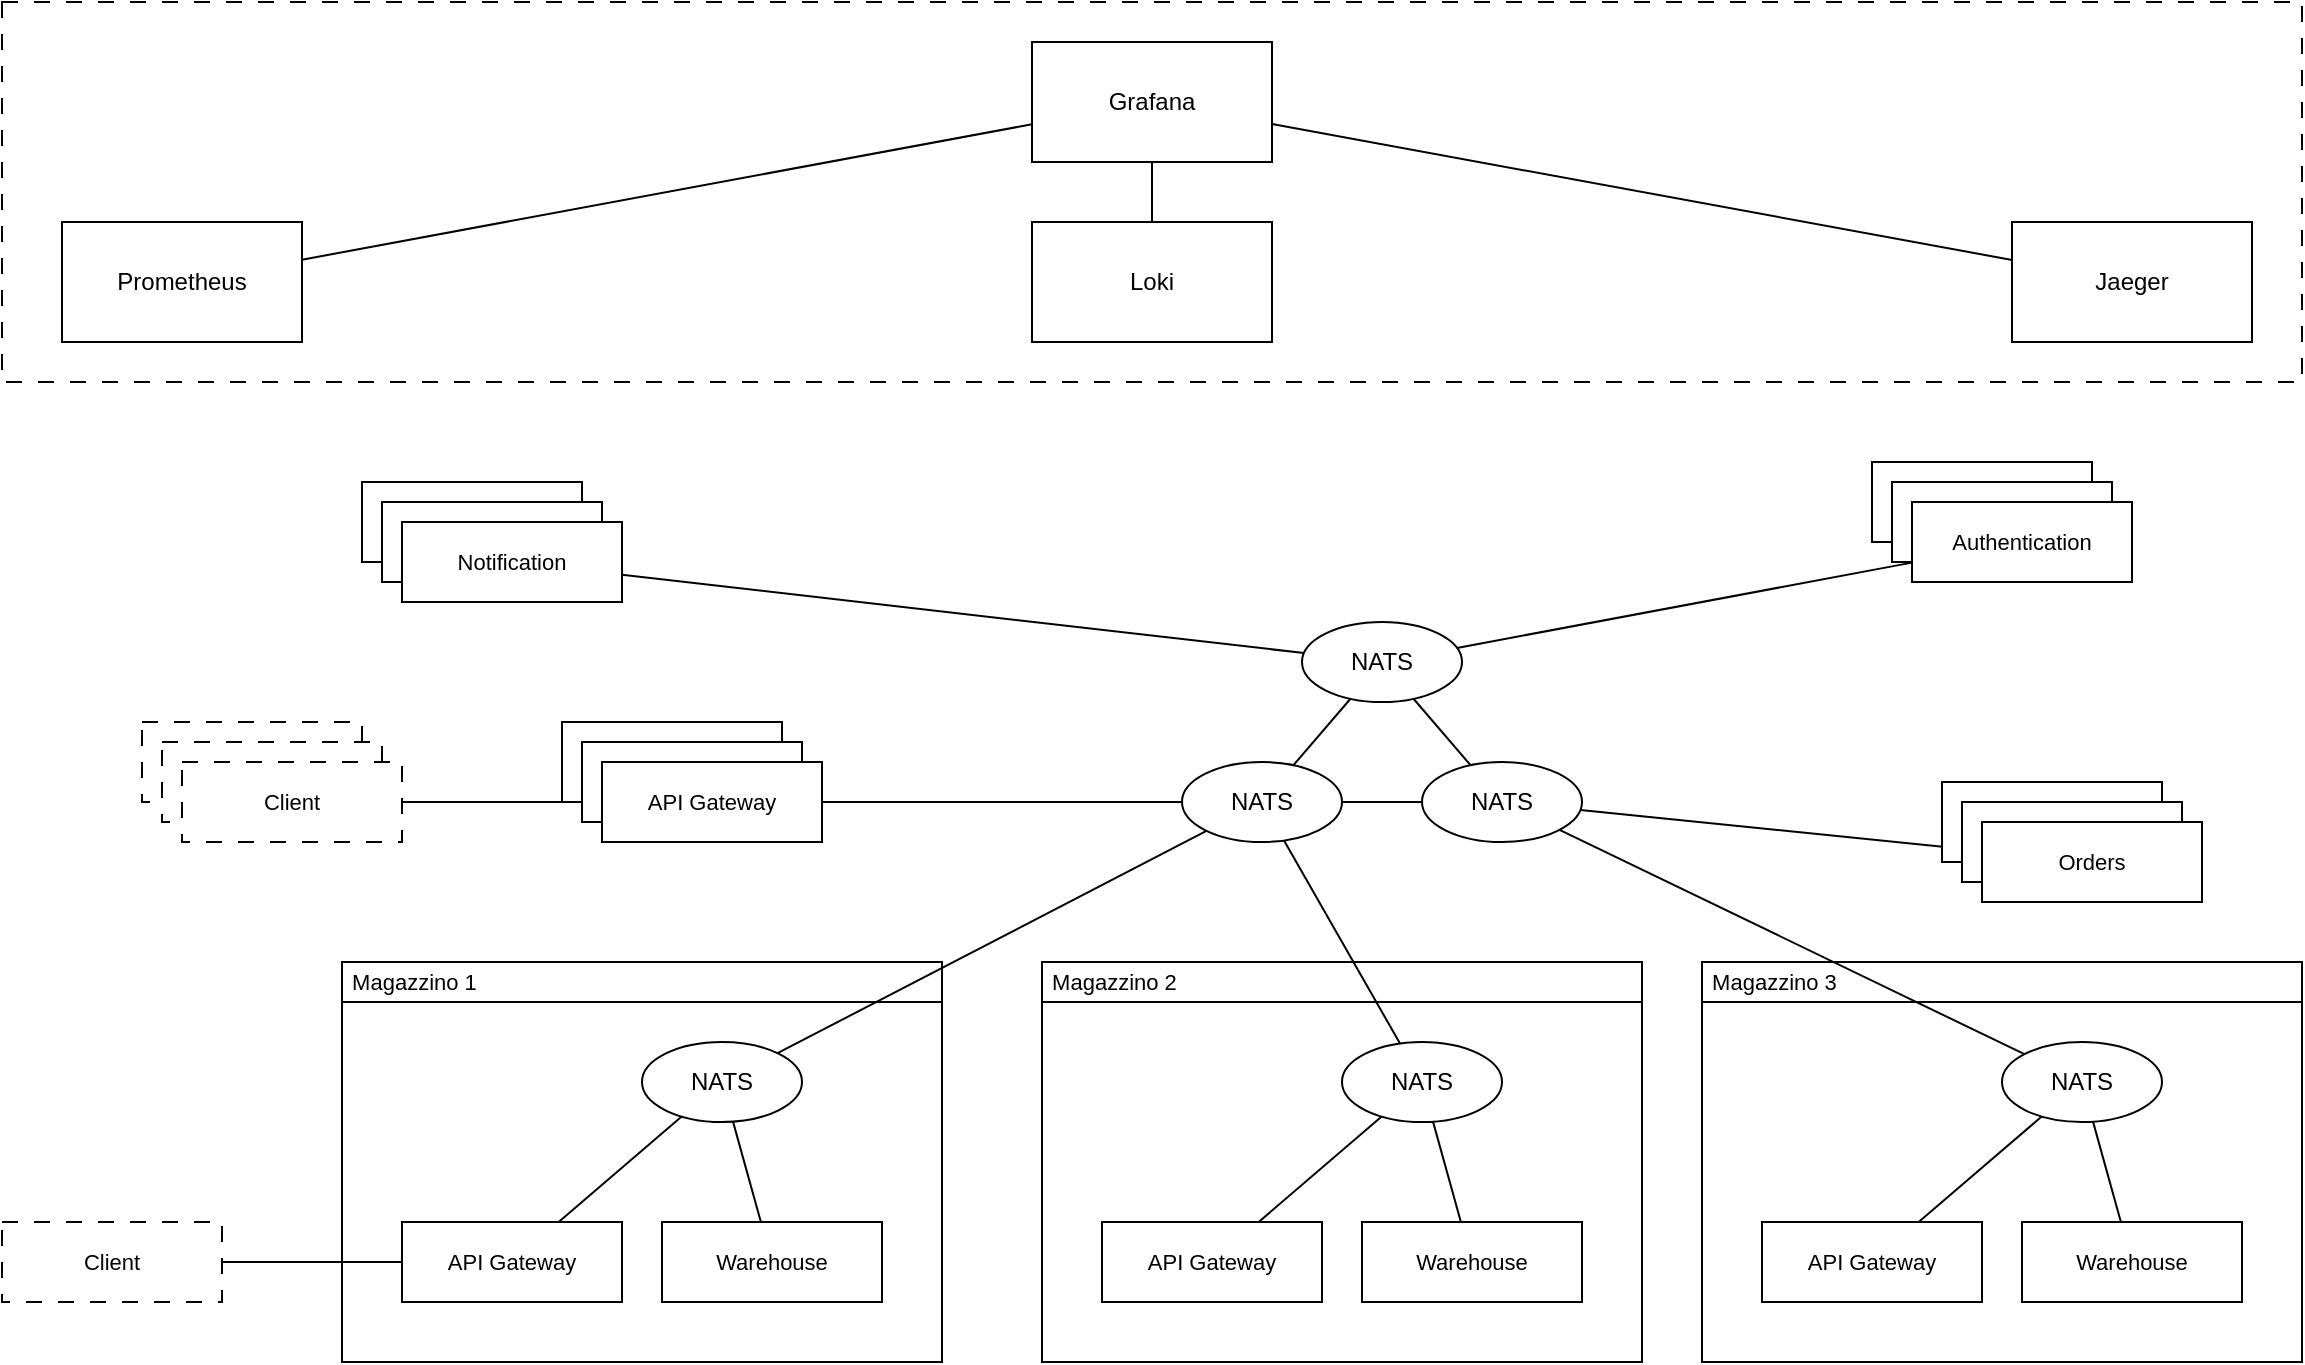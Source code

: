 <mxfile version="26.2.9">
  <diagram name="Pagina-1" id="GbZ07KO3l87yXFm8Z4hl">
    <mxGraphModel dx="1566" dy="769" grid="1" gridSize="10" guides="1" tooltips="1" connect="1" arrows="1" fold="1" page="1" pageScale="1" pageWidth="10000" pageHeight="10000" math="0" shadow="0">
      <root>
        <mxCell id="0" />
        <mxCell id="1" parent="0" />
        <mxCell id="BiPedtlE2i4GuzgPE2tk-40" value="" style="rounded=0;whiteSpace=wrap;html=1;fontFamily=Helvetica;fontSize=11;fontColor=default;labelBackgroundColor=default;" parent="1" vertex="1">
          <mxGeometry x="500" y="740" width="300" height="200" as="geometry" />
        </mxCell>
        <mxCell id="BiPedtlE2i4GuzgPE2tk-41" value="&amp;nbsp;Magazzino 1" style="rounded=0;whiteSpace=wrap;html=1;fontFamily=Helvetica;fontSize=11;fontColor=default;labelBackgroundColor=default;align=left;" parent="1" vertex="1">
          <mxGeometry x="500" y="740" width="300" height="20" as="geometry" />
        </mxCell>
        <mxCell id="BiPedtlE2i4GuzgPE2tk-34" style="edgeStyle=none;shape=connector;rounded=0;orthogonalLoop=1;jettySize=auto;html=1;strokeColor=default;align=center;verticalAlign=middle;fontFamily=Helvetica;fontSize=11;fontColor=default;labelBackgroundColor=default;startFill=0;endArrow=none;" parent="1" source="BiPedtlE2i4GuzgPE2tk-33" target="BiPedtlE2i4GuzgPE2tk-24" edge="1">
          <mxGeometry relative="1" as="geometry" />
        </mxCell>
        <mxCell id="BiPedtlE2i4GuzgPE2tk-5" style="rounded=0;orthogonalLoop=1;jettySize=auto;html=1;endArrow=none;startFill=0;" parent="1" source="BiPedtlE2i4GuzgPE2tk-2" target="BiPedtlE2i4GuzgPE2tk-3" edge="1">
          <mxGeometry relative="1" as="geometry" />
        </mxCell>
        <mxCell id="BiPedtlE2i4GuzgPE2tk-2" value="&lt;div&gt;NATS&lt;/div&gt;" style="ellipse;whiteSpace=wrap;html=1;" parent="1" vertex="1">
          <mxGeometry x="920" y="640" width="80" height="40" as="geometry" />
        </mxCell>
        <mxCell id="BiPedtlE2i4GuzgPE2tk-3" value="&lt;div&gt;NATS&lt;/div&gt;" style="ellipse;whiteSpace=wrap;html=1;" parent="1" vertex="1">
          <mxGeometry x="980" y="570" width="80" height="40" as="geometry" />
        </mxCell>
        <mxCell id="BiPedtlE2i4GuzgPE2tk-6" style="edgeStyle=none;shape=connector;rounded=0;orthogonalLoop=1;jettySize=auto;html=1;strokeColor=default;align=center;verticalAlign=middle;fontFamily=Helvetica;fontSize=11;fontColor=default;labelBackgroundColor=default;startFill=0;endArrow=none;" parent="1" source="BiPedtlE2i4GuzgPE2tk-4" target="BiPedtlE2i4GuzgPE2tk-3" edge="1">
          <mxGeometry relative="1" as="geometry" />
        </mxCell>
        <mxCell id="BiPedtlE2i4GuzgPE2tk-7" style="edgeStyle=none;shape=connector;rounded=0;orthogonalLoop=1;jettySize=auto;html=1;strokeColor=default;align=center;verticalAlign=middle;fontFamily=Helvetica;fontSize=11;fontColor=default;labelBackgroundColor=default;startFill=0;endArrow=none;" parent="1" source="BiPedtlE2i4GuzgPE2tk-4" target="BiPedtlE2i4GuzgPE2tk-2" edge="1">
          <mxGeometry relative="1" as="geometry" />
        </mxCell>
        <mxCell id="BiPedtlE2i4GuzgPE2tk-4" value="&lt;div&gt;NATS&lt;/div&gt;" style="ellipse;whiteSpace=wrap;html=1;" parent="1" vertex="1">
          <mxGeometry x="1040" y="640" width="80" height="40" as="geometry" />
        </mxCell>
        <mxCell id="BiPedtlE2i4GuzgPE2tk-8" value="Authentication" style="rounded=0;whiteSpace=wrap;html=1;fontFamily=Helvetica;fontSize=11;fontColor=default;labelBackgroundColor=default;" parent="1" vertex="1">
          <mxGeometry x="1265" y="490" width="110" height="40" as="geometry" />
        </mxCell>
        <mxCell id="BiPedtlE2i4GuzgPE2tk-11" style="edgeStyle=none;shape=connector;rounded=0;orthogonalLoop=1;jettySize=auto;html=1;strokeColor=default;align=center;verticalAlign=middle;fontFamily=Helvetica;fontSize=11;fontColor=default;labelBackgroundColor=default;startFill=0;endArrow=none;" parent="1" source="BiPedtlE2i4GuzgPE2tk-10" target="BiPedtlE2i4GuzgPE2tk-3" edge="1">
          <mxGeometry relative="1" as="geometry" />
        </mxCell>
        <mxCell id="BiPedtlE2i4GuzgPE2tk-9" value="Authentication" style="rounded=0;whiteSpace=wrap;html=1;fontFamily=Helvetica;fontSize=11;fontColor=default;labelBackgroundColor=default;" parent="1" vertex="1">
          <mxGeometry x="1275" y="500" width="110" height="40" as="geometry" />
        </mxCell>
        <mxCell id="BiPedtlE2i4GuzgPE2tk-10" value="Authentication" style="rounded=0;whiteSpace=wrap;html=1;fontFamily=Helvetica;fontSize=11;fontColor=default;labelBackgroundColor=default;" parent="1" vertex="1">
          <mxGeometry x="1285" y="510" width="110" height="40" as="geometry" />
        </mxCell>
        <mxCell id="BiPedtlE2i4GuzgPE2tk-16" style="edgeStyle=none;shape=connector;rounded=0;orthogonalLoop=1;jettySize=auto;html=1;strokeColor=default;align=center;verticalAlign=middle;fontFamily=Helvetica;fontSize=11;fontColor=default;labelBackgroundColor=default;startFill=0;endArrow=none;" parent="1" source="BiPedtlE2i4GuzgPE2tk-15" target="BiPedtlE2i4GuzgPE2tk-4" edge="1">
          <mxGeometry relative="1" as="geometry" />
        </mxCell>
        <mxCell id="BiPedtlE2i4GuzgPE2tk-13" value="Orders" style="rounded=0;whiteSpace=wrap;html=1;fontFamily=Helvetica;fontSize=11;fontColor=default;labelBackgroundColor=default;" parent="1" vertex="1">
          <mxGeometry x="1300" y="650" width="110" height="40" as="geometry" />
        </mxCell>
        <mxCell id="BiPedtlE2i4GuzgPE2tk-14" value="Orders" style="rounded=0;whiteSpace=wrap;html=1;fontFamily=Helvetica;fontSize=11;fontColor=default;labelBackgroundColor=default;" parent="1" vertex="1">
          <mxGeometry x="1310" y="660" width="110" height="40" as="geometry" />
        </mxCell>
        <mxCell id="BiPedtlE2i4GuzgPE2tk-15" value="Orders" style="rounded=0;whiteSpace=wrap;html=1;fontFamily=Helvetica;fontSize=11;fontColor=default;labelBackgroundColor=default;" parent="1" vertex="1">
          <mxGeometry x="1320" y="670" width="110" height="40" as="geometry" />
        </mxCell>
        <mxCell id="BiPedtlE2i4GuzgPE2tk-17" value="Authentication" style="rounded=0;whiteSpace=wrap;html=1;fontFamily=Helvetica;fontSize=11;fontColor=default;labelBackgroundColor=default;" parent="1" vertex="1">
          <mxGeometry x="510" y="500" width="110" height="40" as="geometry" />
        </mxCell>
        <mxCell id="BiPedtlE2i4GuzgPE2tk-18" value="Authentication" style="rounded=0;whiteSpace=wrap;html=1;fontFamily=Helvetica;fontSize=11;fontColor=default;labelBackgroundColor=default;" parent="1" vertex="1">
          <mxGeometry x="520" y="510" width="110" height="40" as="geometry" />
        </mxCell>
        <mxCell id="BiPedtlE2i4GuzgPE2tk-20" style="edgeStyle=none;shape=connector;rounded=0;orthogonalLoop=1;jettySize=auto;html=1;strokeColor=default;align=center;verticalAlign=middle;fontFamily=Helvetica;fontSize=11;fontColor=default;labelBackgroundColor=default;startFill=0;endArrow=none;" parent="1" source="BiPedtlE2i4GuzgPE2tk-19" target="BiPedtlE2i4GuzgPE2tk-3" edge="1">
          <mxGeometry relative="1" as="geometry" />
        </mxCell>
        <mxCell id="BiPedtlE2i4GuzgPE2tk-19" value="Notification" style="rounded=0;whiteSpace=wrap;html=1;fontFamily=Helvetica;fontSize=11;fontColor=default;labelBackgroundColor=default;" parent="1" vertex="1">
          <mxGeometry x="530" y="520" width="110" height="40" as="geometry" />
        </mxCell>
        <mxCell id="BiPedtlE2i4GuzgPE2tk-22" value="Authentication" style="rounded=0;whiteSpace=wrap;html=1;fontFamily=Helvetica;fontSize=11;fontColor=default;labelBackgroundColor=default;" parent="1" vertex="1">
          <mxGeometry x="610" y="620" width="110" height="40" as="geometry" />
        </mxCell>
        <mxCell id="BiPedtlE2i4GuzgPE2tk-23" value="Authentication" style="rounded=0;whiteSpace=wrap;html=1;fontFamily=Helvetica;fontSize=11;fontColor=default;labelBackgroundColor=default;" parent="1" vertex="1">
          <mxGeometry x="620" y="630" width="110" height="40" as="geometry" />
        </mxCell>
        <mxCell id="BiPedtlE2i4GuzgPE2tk-25" style="edgeStyle=none;shape=connector;rounded=0;orthogonalLoop=1;jettySize=auto;html=1;strokeColor=default;align=center;verticalAlign=middle;fontFamily=Helvetica;fontSize=11;fontColor=default;labelBackgroundColor=default;startFill=0;endArrow=none;" parent="1" source="BiPedtlE2i4GuzgPE2tk-24" target="BiPedtlE2i4GuzgPE2tk-2" edge="1">
          <mxGeometry relative="1" as="geometry" />
        </mxCell>
        <mxCell id="BiPedtlE2i4GuzgPE2tk-24" value="API Gateway" style="rounded=0;whiteSpace=wrap;html=1;fontFamily=Helvetica;fontSize=11;fontColor=default;labelBackgroundColor=default;" parent="1" vertex="1">
          <mxGeometry x="630" y="640" width="110" height="40" as="geometry" />
        </mxCell>
        <mxCell id="BiPedtlE2i4GuzgPE2tk-39" style="edgeStyle=none;shape=connector;rounded=0;orthogonalLoop=1;jettySize=auto;html=1;strokeColor=default;align=center;verticalAlign=middle;fontFamily=Helvetica;fontSize=11;fontColor=default;labelBackgroundColor=default;startFill=0;endArrow=none;" parent="1" source="BiPedtlE2i4GuzgPE2tk-27" target="BiPedtlE2i4GuzgPE2tk-2" edge="1">
          <mxGeometry relative="1" as="geometry" />
        </mxCell>
        <mxCell id="BiPedtlE2i4GuzgPE2tk-27" value="&lt;div&gt;NATS&lt;/div&gt;" style="ellipse;whiteSpace=wrap;html=1;" parent="1" vertex="1">
          <mxGeometry x="650" y="780" width="80" height="40" as="geometry" />
        </mxCell>
        <mxCell id="BiPedtlE2i4GuzgPE2tk-37" style="edgeStyle=none;shape=connector;rounded=0;orthogonalLoop=1;jettySize=auto;html=1;strokeColor=default;align=center;verticalAlign=middle;fontFamily=Helvetica;fontSize=11;fontColor=default;labelBackgroundColor=default;startFill=0;endArrow=none;" parent="1" source="BiPedtlE2i4GuzgPE2tk-29" target="BiPedtlE2i4GuzgPE2tk-27" edge="1">
          <mxGeometry relative="1" as="geometry" />
        </mxCell>
        <mxCell id="BiPedtlE2i4GuzgPE2tk-29" value="API Gateway" style="rounded=0;whiteSpace=wrap;html=1;fontFamily=Helvetica;fontSize=11;fontColor=default;labelBackgroundColor=default;" parent="1" vertex="1">
          <mxGeometry x="530" y="870" width="110" height="40" as="geometry" />
        </mxCell>
        <mxCell id="BiPedtlE2i4GuzgPE2tk-38" style="edgeStyle=none;shape=connector;rounded=0;orthogonalLoop=1;jettySize=auto;html=1;strokeColor=default;align=center;verticalAlign=middle;fontFamily=Helvetica;fontSize=11;fontColor=default;labelBackgroundColor=default;startFill=0;endArrow=none;" parent="1" source="BiPedtlE2i4GuzgPE2tk-30" target="BiPedtlE2i4GuzgPE2tk-27" edge="1">
          <mxGeometry relative="1" as="geometry" />
        </mxCell>
        <mxCell id="BiPedtlE2i4GuzgPE2tk-30" value="Warehouse" style="rounded=0;whiteSpace=wrap;html=1;fontFamily=Helvetica;fontSize=11;fontColor=default;labelBackgroundColor=default;" parent="1" vertex="1">
          <mxGeometry x="660" y="870" width="110" height="40" as="geometry" />
        </mxCell>
        <mxCell id="BiPedtlE2i4GuzgPE2tk-31" value="Authentication" style="rounded=0;whiteSpace=wrap;html=1;fontFamily=Helvetica;fontSize=11;fontColor=default;labelBackgroundColor=default;dashed=1;dashPattern=8 8;" parent="1" vertex="1">
          <mxGeometry x="400" y="620" width="110" height="40" as="geometry" />
        </mxCell>
        <mxCell id="BiPedtlE2i4GuzgPE2tk-32" value="Authentication" style="rounded=0;whiteSpace=wrap;html=1;fontFamily=Helvetica;fontSize=11;fontColor=default;labelBackgroundColor=default;dashed=1;dashPattern=8 8;" parent="1" vertex="1">
          <mxGeometry x="410" y="630" width="110" height="40" as="geometry" />
        </mxCell>
        <mxCell id="BiPedtlE2i4GuzgPE2tk-33" value="Client" style="rounded=0;whiteSpace=wrap;html=1;fontFamily=Helvetica;fontSize=11;fontColor=default;labelBackgroundColor=default;dashed=1;dashPattern=8 8;shadow=0;" parent="1" vertex="1">
          <mxGeometry x="420" y="640" width="110" height="40" as="geometry" />
        </mxCell>
        <mxCell id="BiPedtlE2i4GuzgPE2tk-36" style="edgeStyle=none;shape=connector;rounded=0;orthogonalLoop=1;jettySize=auto;html=1;strokeColor=default;align=center;verticalAlign=middle;fontFamily=Helvetica;fontSize=11;fontColor=default;labelBackgroundColor=default;startFill=0;endArrow=none;" parent="1" source="BiPedtlE2i4GuzgPE2tk-35" target="BiPedtlE2i4GuzgPE2tk-29" edge="1">
          <mxGeometry relative="1" as="geometry" />
        </mxCell>
        <mxCell id="BiPedtlE2i4GuzgPE2tk-35" value="Client" style="rounded=0;whiteSpace=wrap;html=1;fontFamily=Helvetica;fontSize=11;fontColor=default;labelBackgroundColor=default;dashed=1;dashPattern=8 8;" parent="1" vertex="1">
          <mxGeometry x="330" y="870" width="110" height="40" as="geometry" />
        </mxCell>
        <mxCell id="BiPedtlE2i4GuzgPE2tk-42" value="" style="rounded=0;whiteSpace=wrap;html=1;fontFamily=Helvetica;fontSize=11;fontColor=default;labelBackgroundColor=default;" parent="1" vertex="1">
          <mxGeometry x="850" y="740" width="300" height="200" as="geometry" />
        </mxCell>
        <mxCell id="BiPedtlE2i4GuzgPE2tk-43" value="&amp;nbsp;Magazzino 2" style="rounded=0;whiteSpace=wrap;html=1;fontFamily=Helvetica;fontSize=11;fontColor=default;labelBackgroundColor=default;align=left;" parent="1" vertex="1">
          <mxGeometry x="850" y="740" width="300" height="20" as="geometry" />
        </mxCell>
        <mxCell id="BiPedtlE2i4GuzgPE2tk-44" value="&lt;div&gt;NATS&lt;/div&gt;" style="ellipse;whiteSpace=wrap;html=1;" parent="1" vertex="1">
          <mxGeometry x="1000" y="780" width="80" height="40" as="geometry" />
        </mxCell>
        <mxCell id="BiPedtlE2i4GuzgPE2tk-45" style="edgeStyle=none;shape=connector;rounded=0;orthogonalLoop=1;jettySize=auto;html=1;strokeColor=default;align=center;verticalAlign=middle;fontFamily=Helvetica;fontSize=11;fontColor=default;labelBackgroundColor=default;startFill=0;endArrow=none;" parent="1" source="BiPedtlE2i4GuzgPE2tk-46" target="BiPedtlE2i4GuzgPE2tk-44" edge="1">
          <mxGeometry relative="1" as="geometry" />
        </mxCell>
        <mxCell id="BiPedtlE2i4GuzgPE2tk-46" value="API Gateway" style="rounded=0;whiteSpace=wrap;html=1;fontFamily=Helvetica;fontSize=11;fontColor=default;labelBackgroundColor=default;" parent="1" vertex="1">
          <mxGeometry x="880" y="870" width="110" height="40" as="geometry" />
        </mxCell>
        <mxCell id="BiPedtlE2i4GuzgPE2tk-47" style="edgeStyle=none;shape=connector;rounded=0;orthogonalLoop=1;jettySize=auto;html=1;strokeColor=default;align=center;verticalAlign=middle;fontFamily=Helvetica;fontSize=11;fontColor=default;labelBackgroundColor=default;startFill=0;endArrow=none;" parent="1" source="BiPedtlE2i4GuzgPE2tk-48" target="BiPedtlE2i4GuzgPE2tk-44" edge="1">
          <mxGeometry relative="1" as="geometry" />
        </mxCell>
        <mxCell id="BiPedtlE2i4GuzgPE2tk-48" value="Warehouse" style="rounded=0;whiteSpace=wrap;html=1;fontFamily=Helvetica;fontSize=11;fontColor=default;labelBackgroundColor=default;" parent="1" vertex="1">
          <mxGeometry x="1010" y="870" width="110" height="40" as="geometry" />
        </mxCell>
        <mxCell id="BiPedtlE2i4GuzgPE2tk-51" value="" style="rounded=0;whiteSpace=wrap;html=1;fontFamily=Helvetica;fontSize=11;fontColor=default;labelBackgroundColor=default;" parent="1" vertex="1">
          <mxGeometry x="1180" y="740" width="300" height="200" as="geometry" />
        </mxCell>
        <mxCell id="BiPedtlE2i4GuzgPE2tk-52" value="&amp;nbsp;Magazzino 3" style="rounded=0;whiteSpace=wrap;html=1;fontFamily=Helvetica;fontSize=11;fontColor=default;labelBackgroundColor=default;align=left;" parent="1" vertex="1">
          <mxGeometry x="1180" y="740" width="300" height="20" as="geometry" />
        </mxCell>
        <mxCell id="BiPedtlE2i4GuzgPE2tk-53" value="&lt;div&gt;NATS&lt;/div&gt;" style="ellipse;whiteSpace=wrap;html=1;" parent="1" vertex="1">
          <mxGeometry x="1330" y="780" width="80" height="40" as="geometry" />
        </mxCell>
        <mxCell id="BiPedtlE2i4GuzgPE2tk-54" style="edgeStyle=none;shape=connector;rounded=0;orthogonalLoop=1;jettySize=auto;html=1;strokeColor=default;align=center;verticalAlign=middle;fontFamily=Helvetica;fontSize=11;fontColor=default;labelBackgroundColor=default;startFill=0;endArrow=none;" parent="1" source="BiPedtlE2i4GuzgPE2tk-55" target="BiPedtlE2i4GuzgPE2tk-53" edge="1">
          <mxGeometry relative="1" as="geometry" />
        </mxCell>
        <mxCell id="BiPedtlE2i4GuzgPE2tk-55" value="API Gateway" style="rounded=0;whiteSpace=wrap;html=1;fontFamily=Helvetica;fontSize=11;fontColor=default;labelBackgroundColor=default;" parent="1" vertex="1">
          <mxGeometry x="1210" y="870" width="110" height="40" as="geometry" />
        </mxCell>
        <mxCell id="BiPedtlE2i4GuzgPE2tk-56" style="edgeStyle=none;shape=connector;rounded=0;orthogonalLoop=1;jettySize=auto;html=1;strokeColor=default;align=center;verticalAlign=middle;fontFamily=Helvetica;fontSize=11;fontColor=default;labelBackgroundColor=default;startFill=0;endArrow=none;" parent="1" source="BiPedtlE2i4GuzgPE2tk-57" target="BiPedtlE2i4GuzgPE2tk-53" edge="1">
          <mxGeometry relative="1" as="geometry" />
        </mxCell>
        <mxCell id="BiPedtlE2i4GuzgPE2tk-57" value="Warehouse" style="rounded=0;whiteSpace=wrap;html=1;fontFamily=Helvetica;fontSize=11;fontColor=default;labelBackgroundColor=default;" parent="1" vertex="1">
          <mxGeometry x="1340" y="870" width="110" height="40" as="geometry" />
        </mxCell>
        <mxCell id="BiPedtlE2i4GuzgPE2tk-61" style="edgeStyle=none;shape=connector;rounded=0;orthogonalLoop=1;jettySize=auto;html=1;strokeColor=default;align=center;verticalAlign=middle;fontFamily=Helvetica;fontSize=11;fontColor=default;labelBackgroundColor=default;startFill=0;endArrow=none;" parent="1" source="BiPedtlE2i4GuzgPE2tk-4" target="BiPedtlE2i4GuzgPE2tk-53" edge="1">
          <mxGeometry relative="1" as="geometry" />
        </mxCell>
        <mxCell id="BiPedtlE2i4GuzgPE2tk-60" style="edgeStyle=none;shape=connector;rounded=0;orthogonalLoop=1;jettySize=auto;html=1;strokeColor=default;align=center;verticalAlign=middle;fontFamily=Helvetica;fontSize=11;fontColor=default;labelBackgroundColor=default;startFill=0;endArrow=none;" parent="1" source="BiPedtlE2i4GuzgPE2tk-2" target="BiPedtlE2i4GuzgPE2tk-44" edge="1">
          <mxGeometry relative="1" as="geometry" />
        </mxCell>
        <mxCell id="859pEEn_j8q50pBazonM-8" value="" style="rounded=0;whiteSpace=wrap;html=1;dashed=1;dashPattern=8 8;" vertex="1" parent="1">
          <mxGeometry x="330" y="260" width="1150" height="190" as="geometry" />
        </mxCell>
        <mxCell id="859pEEn_j8q50pBazonM-9" value="Prometheus" style="rounded=0;whiteSpace=wrap;html=1;" vertex="1" parent="1">
          <mxGeometry x="360" y="370" width="120" height="60" as="geometry" />
        </mxCell>
        <mxCell id="859pEEn_j8q50pBazonM-10" value="Loki" style="rounded=0;whiteSpace=wrap;html=1;" vertex="1" parent="1">
          <mxGeometry x="845" y="370" width="120" height="60" as="geometry" />
        </mxCell>
        <mxCell id="859pEEn_j8q50pBazonM-11" value="Jaeger" style="rounded=0;whiteSpace=wrap;html=1;" vertex="1" parent="1">
          <mxGeometry x="1335" y="370" width="120" height="60" as="geometry" />
        </mxCell>
        <mxCell id="859pEEn_j8q50pBazonM-14" style="rounded=0;orthogonalLoop=1;jettySize=auto;html=1;endArrow=none;startFill=0;" edge="1" parent="1" source="859pEEn_j8q50pBazonM-12" target="859pEEn_j8q50pBazonM-10">
          <mxGeometry relative="1" as="geometry" />
        </mxCell>
        <mxCell id="859pEEn_j8q50pBazonM-15" style="edgeStyle=none;shape=connector;rounded=0;orthogonalLoop=1;jettySize=auto;html=1;strokeColor=default;align=center;verticalAlign=middle;fontFamily=Helvetica;fontSize=11;fontColor=default;labelBackgroundColor=default;startFill=0;endArrow=none;" edge="1" parent="1" source="859pEEn_j8q50pBazonM-12" target="859pEEn_j8q50pBazonM-11">
          <mxGeometry relative="1" as="geometry" />
        </mxCell>
        <mxCell id="859pEEn_j8q50pBazonM-16" style="edgeStyle=none;shape=connector;rounded=0;orthogonalLoop=1;jettySize=auto;html=1;strokeColor=default;align=center;verticalAlign=middle;fontFamily=Helvetica;fontSize=11;fontColor=default;labelBackgroundColor=default;startFill=0;endArrow=none;" edge="1" parent="1" source="859pEEn_j8q50pBazonM-12" target="859pEEn_j8q50pBazonM-9">
          <mxGeometry relative="1" as="geometry" />
        </mxCell>
        <mxCell id="859pEEn_j8q50pBazonM-12" value="Grafana" style="rounded=0;whiteSpace=wrap;html=1;" vertex="1" parent="1">
          <mxGeometry x="845" y="280" width="120" height="60" as="geometry" />
        </mxCell>
      </root>
    </mxGraphModel>
  </diagram>
</mxfile>
